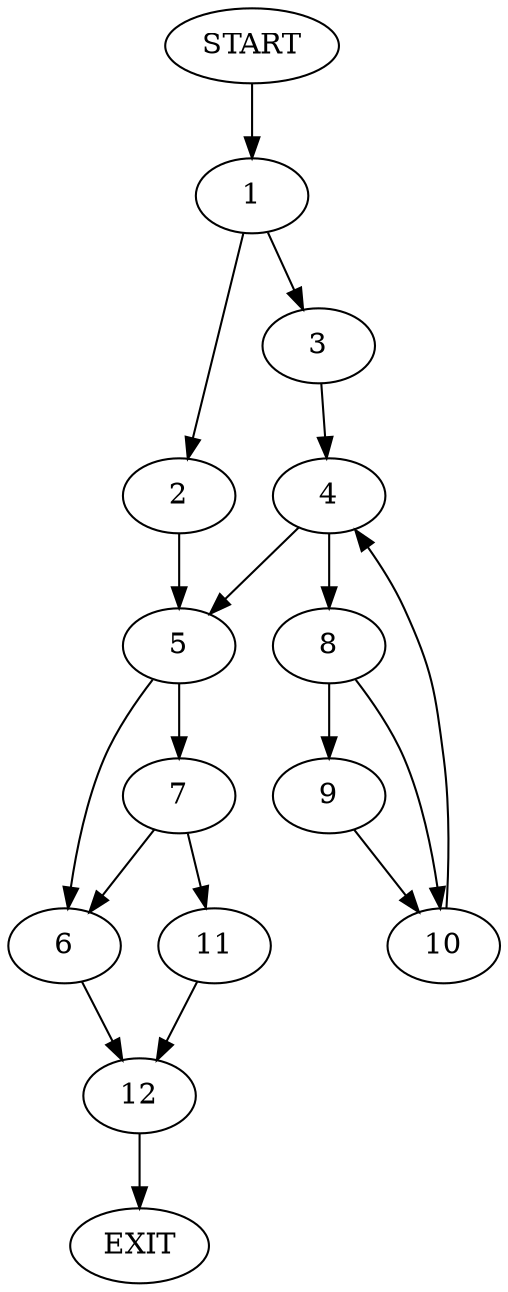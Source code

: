 digraph {
0 [label="START"]
13 [label="EXIT"]
0 -> 1
1 -> 2
1 -> 3
3 -> 4
2 -> 5
5 -> 6
5 -> 7
4 -> 8
4 -> 5
8 -> 9
8 -> 10
10 -> 4
9 -> 10
7 -> 11
7 -> 6
6 -> 12
11 -> 12
12 -> 13
}
